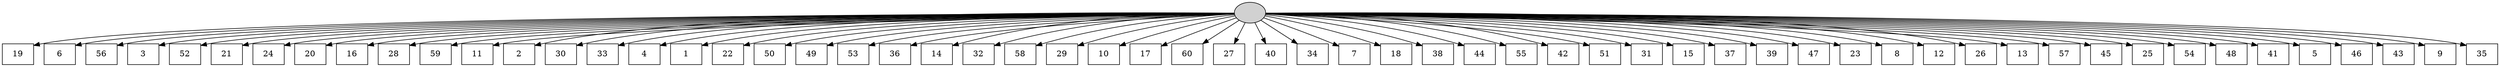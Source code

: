 digraph G {
0[style=filled, fillcolor=grey82, label=""];
1[shape=box,style=filled, fillcolor=white,label="19\n"];
2[shape=box,style=filled, fillcolor=white,label="6\n"];
3[shape=box,style=filled, fillcolor=white,label="56\n"];
4[shape=box,style=filled, fillcolor=white,label="3\n"];
5[shape=box,style=filled, fillcolor=white,label="52\n"];
6[shape=box,style=filled, fillcolor=white,label="21\n"];
7[shape=box,style=filled, fillcolor=white,label="24\n"];
8[shape=box,style=filled, fillcolor=white,label="20\n"];
9[shape=box,style=filled, fillcolor=white,label="16\n"];
10[shape=box,style=filled, fillcolor=white,label="28\n"];
11[shape=box,style=filled, fillcolor=white,label="59\n"];
12[shape=box,style=filled, fillcolor=white,label="11\n"];
13[shape=box,style=filled, fillcolor=white,label="2\n"];
14[shape=box,style=filled, fillcolor=white,label="30\n"];
15[shape=box,style=filled, fillcolor=white,label="33\n"];
16[shape=box,style=filled, fillcolor=white,label="4\n"];
17[shape=box,style=filled, fillcolor=white,label="1\n"];
18[shape=box,style=filled, fillcolor=white,label="22\n"];
19[shape=box,style=filled, fillcolor=white,label="50\n"];
20[shape=box,style=filled, fillcolor=white,label="49\n"];
21[shape=box,style=filled, fillcolor=white,label="53\n"];
22[shape=box,style=filled, fillcolor=white,label="36\n"];
23[shape=box,style=filled, fillcolor=white,label="14\n"];
24[shape=box,style=filled, fillcolor=white,label="32\n"];
25[shape=box,style=filled, fillcolor=white,label="58\n"];
26[shape=box,style=filled, fillcolor=white,label="29\n"];
27[shape=box,style=filled, fillcolor=white,label="10\n"];
28[shape=box,style=filled, fillcolor=white,label="17\n"];
29[shape=box,style=filled, fillcolor=white,label="60\n"];
30[shape=box,style=filled, fillcolor=white,label="27\n"];
31[shape=box,style=filled, fillcolor=white,label="40\n"];
32[shape=box,style=filled, fillcolor=white,label="34\n"];
33[shape=box,style=filled, fillcolor=white,label="7\n"];
34[shape=box,style=filled, fillcolor=white,label="18\n"];
35[shape=box,style=filled, fillcolor=white,label="38\n"];
36[shape=box,style=filled, fillcolor=white,label="44\n"];
37[shape=box,style=filled, fillcolor=white,label="55\n"];
38[shape=box,style=filled, fillcolor=white,label="42\n"];
39[shape=box,style=filled, fillcolor=white,label="51\n"];
40[shape=box,style=filled, fillcolor=white,label="31\n"];
41[shape=box,style=filled, fillcolor=white,label="15\n"];
42[shape=box,style=filled, fillcolor=white,label="37\n"];
43[shape=box,style=filled, fillcolor=white,label="39\n"];
44[shape=box,style=filled, fillcolor=white,label="47\n"];
45[shape=box,style=filled, fillcolor=white,label="23\n"];
46[shape=box,style=filled, fillcolor=white,label="8\n"];
47[shape=box,style=filled, fillcolor=white,label="12\n"];
48[shape=box,style=filled, fillcolor=white,label="26\n"];
49[shape=box,style=filled, fillcolor=white,label="13\n"];
50[shape=box,style=filled, fillcolor=white,label="57\n"];
51[shape=box,style=filled, fillcolor=white,label="45\n"];
52[shape=box,style=filled, fillcolor=white,label="25\n"];
53[shape=box,style=filled, fillcolor=white,label="54\n"];
54[shape=box,style=filled, fillcolor=white,label="48\n"];
55[shape=box,style=filled, fillcolor=white,label="41\n"];
56[shape=box,style=filled, fillcolor=white,label="5\n"];
57[shape=box,style=filled, fillcolor=white,label="46\n"];
58[shape=box,style=filled, fillcolor=white,label="43\n"];
59[shape=box,style=filled, fillcolor=white,label="9\n"];
60[shape=box,style=filled, fillcolor=white,label="35\n"];
0->1 ;
0->2 ;
0->3 ;
0->4 ;
0->5 ;
0->6 ;
0->7 ;
0->8 ;
0->9 ;
0->10 ;
0->11 ;
0->12 ;
0->13 ;
0->14 ;
0->15 ;
0->16 ;
0->17 ;
0->18 ;
0->19 ;
0->20 ;
0->21 ;
0->22 ;
0->23 ;
0->24 ;
0->25 ;
0->26 ;
0->27 ;
0->28 ;
0->29 ;
0->30 ;
0->31 ;
0->32 ;
0->33 ;
0->34 ;
0->35 ;
0->36 ;
0->37 ;
0->38 ;
0->39 ;
0->40 ;
0->41 ;
0->42 ;
0->43 ;
0->44 ;
0->45 ;
0->46 ;
0->47 ;
0->48 ;
0->49 ;
0->50 ;
0->51 ;
0->52 ;
0->53 ;
0->54 ;
0->55 ;
0->56 ;
0->57 ;
0->58 ;
0->59 ;
0->60 ;
}
